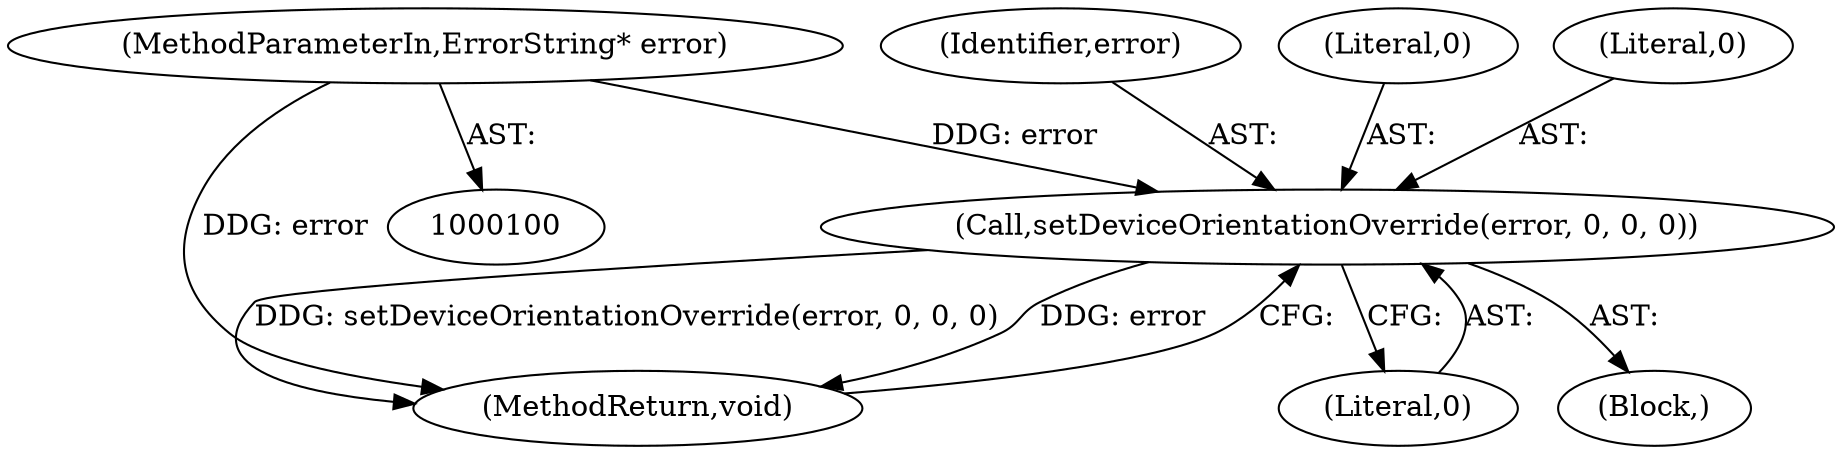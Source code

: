digraph "1_Chrome_da5e5f78f02bc0af5ddc5694090defbef7853af1@pointer" {
"1000101" [label="(MethodParameterIn,ErrorString* error)"];
"1000103" [label="(Call,setDeviceOrientationOverride(error, 0, 0, 0))"];
"1000104" [label="(Identifier,error)"];
"1000102" [label="(Block,)"];
"1000106" [label="(Literal,0)"];
"1000105" [label="(Literal,0)"];
"1000101" [label="(MethodParameterIn,ErrorString* error)"];
"1000108" [label="(MethodReturn,void)"];
"1000103" [label="(Call,setDeviceOrientationOverride(error, 0, 0, 0))"];
"1000107" [label="(Literal,0)"];
"1000101" -> "1000100"  [label="AST: "];
"1000101" -> "1000108"  [label="DDG: error"];
"1000101" -> "1000103"  [label="DDG: error"];
"1000103" -> "1000102"  [label="AST: "];
"1000103" -> "1000107"  [label="CFG: "];
"1000104" -> "1000103"  [label="AST: "];
"1000105" -> "1000103"  [label="AST: "];
"1000106" -> "1000103"  [label="AST: "];
"1000107" -> "1000103"  [label="AST: "];
"1000108" -> "1000103"  [label="CFG: "];
"1000103" -> "1000108"  [label="DDG: setDeviceOrientationOverride(error, 0, 0, 0)"];
"1000103" -> "1000108"  [label="DDG: error"];
}
